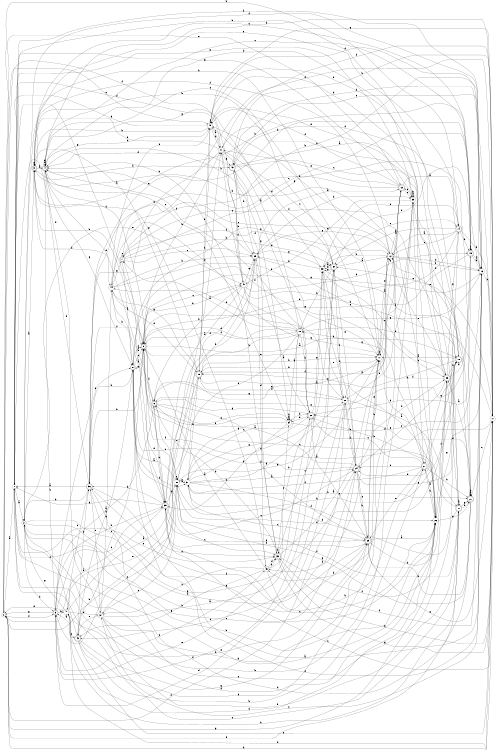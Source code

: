 digraph n39_4 {
__start0 [label="" shape="none"];

rankdir=LR;
size="8,5";

s0 [style="filled", color="black", fillcolor="white" shape="circle", label="0"];
s1 [style="filled", color="black", fillcolor="white" shape="circle", label="1"];
s2 [style="filled", color="black", fillcolor="white" shape="circle", label="2"];
s3 [style="rounded,filled", color="black", fillcolor="white" shape="doublecircle", label="3"];
s4 [style="rounded,filled", color="black", fillcolor="white" shape="doublecircle", label="4"];
s5 [style="rounded,filled", color="black", fillcolor="white" shape="doublecircle", label="5"];
s6 [style="rounded,filled", color="black", fillcolor="white" shape="doublecircle", label="6"];
s7 [style="rounded,filled", color="black", fillcolor="white" shape="doublecircle", label="7"];
s8 [style="rounded,filled", color="black", fillcolor="white" shape="doublecircle", label="8"];
s9 [style="rounded,filled", color="black", fillcolor="white" shape="doublecircle", label="9"];
s10 [style="rounded,filled", color="black", fillcolor="white" shape="doublecircle", label="10"];
s11 [style="filled", color="black", fillcolor="white" shape="circle", label="11"];
s12 [style="filled", color="black", fillcolor="white" shape="circle", label="12"];
s13 [style="rounded,filled", color="black", fillcolor="white" shape="doublecircle", label="13"];
s14 [style="rounded,filled", color="black", fillcolor="white" shape="doublecircle", label="14"];
s15 [style="rounded,filled", color="black", fillcolor="white" shape="doublecircle", label="15"];
s16 [style="filled", color="black", fillcolor="white" shape="circle", label="16"];
s17 [style="filled", color="black", fillcolor="white" shape="circle", label="17"];
s18 [style="filled", color="black", fillcolor="white" shape="circle", label="18"];
s19 [style="rounded,filled", color="black", fillcolor="white" shape="doublecircle", label="19"];
s20 [style="filled", color="black", fillcolor="white" shape="circle", label="20"];
s21 [style="rounded,filled", color="black", fillcolor="white" shape="doublecircle", label="21"];
s22 [style="rounded,filled", color="black", fillcolor="white" shape="doublecircle", label="22"];
s23 [style="rounded,filled", color="black", fillcolor="white" shape="doublecircle", label="23"];
s24 [style="rounded,filled", color="black", fillcolor="white" shape="doublecircle", label="24"];
s25 [style="rounded,filled", color="black", fillcolor="white" shape="doublecircle", label="25"];
s26 [style="filled", color="black", fillcolor="white" shape="circle", label="26"];
s27 [style="rounded,filled", color="black", fillcolor="white" shape="doublecircle", label="27"];
s28 [style="rounded,filled", color="black", fillcolor="white" shape="doublecircle", label="28"];
s29 [style="rounded,filled", color="black", fillcolor="white" shape="doublecircle", label="29"];
s30 [style="filled", color="black", fillcolor="white" shape="circle", label="30"];
s31 [style="filled", color="black", fillcolor="white" shape="circle", label="31"];
s32 [style="rounded,filled", color="black", fillcolor="white" shape="doublecircle", label="32"];
s33 [style="rounded,filled", color="black", fillcolor="white" shape="doublecircle", label="33"];
s34 [style="filled", color="black", fillcolor="white" shape="circle", label="34"];
s35 [style="rounded,filled", color="black", fillcolor="white" shape="doublecircle", label="35"];
s36 [style="rounded,filled", color="black", fillcolor="white" shape="doublecircle", label="36"];
s37 [style="filled", color="black", fillcolor="white" shape="circle", label="37"];
s38 [style="filled", color="black", fillcolor="white" shape="circle", label="38"];
s39 [style="filled", color="black", fillcolor="white" shape="circle", label="39"];
s40 [style="filled", color="black", fillcolor="white" shape="circle", label="40"];
s41 [style="filled", color="black", fillcolor="white" shape="circle", label="41"];
s42 [style="rounded,filled", color="black", fillcolor="white" shape="doublecircle", label="42"];
s43 [style="rounded,filled", color="black", fillcolor="white" shape="doublecircle", label="43"];
s44 [style="filled", color="black", fillcolor="white" shape="circle", label="44"];
s45 [style="filled", color="black", fillcolor="white" shape="circle", label="45"];
s46 [style="filled", color="black", fillcolor="white" shape="circle", label="46"];
s47 [style="filled", color="black", fillcolor="white" shape="circle", label="47"];
s0 -> s1 [label="a"];
s0 -> s14 [label="b"];
s0 -> s45 [label="c"];
s0 -> s21 [label="d"];
s0 -> s13 [label="e"];
s0 -> s5 [label="f"];
s0 -> s26 [label="g"];
s0 -> s30 [label="h"];
s1 -> s2 [label="a"];
s1 -> s24 [label="b"];
s1 -> s21 [label="c"];
s1 -> s26 [label="d"];
s1 -> s33 [label="e"];
s1 -> s16 [label="f"];
s1 -> s9 [label="g"];
s1 -> s10 [label="h"];
s2 -> s3 [label="a"];
s2 -> s26 [label="b"];
s2 -> s26 [label="c"];
s2 -> s5 [label="d"];
s2 -> s40 [label="e"];
s2 -> s16 [label="f"];
s2 -> s24 [label="g"];
s2 -> s24 [label="h"];
s3 -> s4 [label="a"];
s3 -> s42 [label="b"];
s3 -> s15 [label="c"];
s3 -> s44 [label="d"];
s3 -> s14 [label="e"];
s3 -> s12 [label="f"];
s3 -> s3 [label="g"];
s3 -> s9 [label="h"];
s4 -> s4 [label="a"];
s4 -> s5 [label="b"];
s4 -> s15 [label="c"];
s4 -> s17 [label="d"];
s4 -> s4 [label="e"];
s4 -> s35 [label="f"];
s4 -> s8 [label="g"];
s4 -> s45 [label="h"];
s5 -> s6 [label="a"];
s5 -> s35 [label="b"];
s5 -> s35 [label="c"];
s5 -> s32 [label="d"];
s5 -> s8 [label="e"];
s5 -> s46 [label="f"];
s5 -> s0 [label="g"];
s5 -> s47 [label="h"];
s6 -> s7 [label="a"];
s6 -> s35 [label="b"];
s6 -> s30 [label="c"];
s6 -> s34 [label="d"];
s6 -> s12 [label="e"];
s6 -> s25 [label="f"];
s6 -> s28 [label="g"];
s6 -> s33 [label="h"];
s7 -> s8 [label="a"];
s7 -> s17 [label="b"];
s7 -> s29 [label="c"];
s7 -> s17 [label="d"];
s7 -> s7 [label="e"];
s7 -> s32 [label="f"];
s7 -> s22 [label="g"];
s7 -> s32 [label="h"];
s8 -> s9 [label="a"];
s8 -> s36 [label="b"];
s8 -> s33 [label="c"];
s8 -> s16 [label="d"];
s8 -> s9 [label="e"];
s8 -> s31 [label="f"];
s8 -> s12 [label="g"];
s8 -> s43 [label="h"];
s9 -> s10 [label="a"];
s9 -> s40 [label="b"];
s9 -> s40 [label="c"];
s9 -> s18 [label="d"];
s9 -> s11 [label="e"];
s9 -> s6 [label="f"];
s9 -> s8 [label="g"];
s9 -> s41 [label="h"];
s10 -> s11 [label="a"];
s10 -> s39 [label="b"];
s10 -> s2 [label="c"];
s10 -> s42 [label="d"];
s10 -> s19 [label="e"];
s10 -> s7 [label="f"];
s10 -> s26 [label="g"];
s10 -> s24 [label="h"];
s11 -> s12 [label="a"];
s11 -> s2 [label="b"];
s11 -> s4 [label="c"];
s11 -> s46 [label="d"];
s11 -> s12 [label="e"];
s11 -> s8 [label="f"];
s11 -> s20 [label="g"];
s11 -> s11 [label="h"];
s12 -> s13 [label="a"];
s12 -> s38 [label="b"];
s12 -> s36 [label="c"];
s12 -> s16 [label="d"];
s12 -> s22 [label="e"];
s12 -> s16 [label="f"];
s12 -> s29 [label="g"];
s12 -> s45 [label="h"];
s13 -> s14 [label="a"];
s13 -> s46 [label="b"];
s13 -> s39 [label="c"];
s13 -> s11 [label="d"];
s13 -> s41 [label="e"];
s13 -> s45 [label="f"];
s13 -> s1 [label="g"];
s13 -> s4 [label="h"];
s14 -> s12 [label="a"];
s14 -> s15 [label="b"];
s14 -> s38 [label="c"];
s14 -> s17 [label="d"];
s14 -> s12 [label="e"];
s14 -> s32 [label="f"];
s14 -> s27 [label="g"];
s14 -> s9 [label="h"];
s15 -> s16 [label="a"];
s15 -> s32 [label="b"];
s15 -> s16 [label="c"];
s15 -> s28 [label="d"];
s15 -> s6 [label="e"];
s15 -> s15 [label="f"];
s15 -> s9 [label="g"];
s15 -> s36 [label="h"];
s16 -> s8 [label="a"];
s16 -> s17 [label="b"];
s16 -> s37 [label="c"];
s16 -> s42 [label="d"];
s16 -> s42 [label="e"];
s16 -> s33 [label="f"];
s16 -> s9 [label="g"];
s16 -> s3 [label="h"];
s17 -> s9 [label="a"];
s17 -> s18 [label="b"];
s17 -> s35 [label="c"];
s17 -> s47 [label="d"];
s17 -> s32 [label="e"];
s17 -> s41 [label="f"];
s17 -> s45 [label="g"];
s17 -> s0 [label="h"];
s18 -> s7 [label="a"];
s18 -> s19 [label="b"];
s18 -> s31 [label="c"];
s18 -> s30 [label="d"];
s18 -> s44 [label="e"];
s18 -> s9 [label="f"];
s18 -> s16 [label="g"];
s18 -> s28 [label="h"];
s19 -> s3 [label="a"];
s19 -> s11 [label="b"];
s19 -> s5 [label="c"];
s19 -> s20 [label="d"];
s19 -> s47 [label="e"];
s19 -> s45 [label="f"];
s19 -> s44 [label="g"];
s19 -> s11 [label="h"];
s20 -> s21 [label="a"];
s20 -> s38 [label="b"];
s20 -> s43 [label="c"];
s20 -> s5 [label="d"];
s20 -> s44 [label="e"];
s20 -> s0 [label="f"];
s20 -> s6 [label="g"];
s20 -> s24 [label="h"];
s21 -> s21 [label="a"];
s21 -> s22 [label="b"];
s21 -> s9 [label="c"];
s21 -> s31 [label="d"];
s21 -> s45 [label="e"];
s21 -> s30 [label="f"];
s21 -> s22 [label="g"];
s21 -> s45 [label="h"];
s22 -> s23 [label="a"];
s22 -> s25 [label="b"];
s22 -> s17 [label="c"];
s22 -> s36 [label="d"];
s22 -> s28 [label="e"];
s22 -> s22 [label="f"];
s22 -> s30 [label="g"];
s22 -> s22 [label="h"];
s23 -> s15 [label="a"];
s23 -> s10 [label="b"];
s23 -> s24 [label="c"];
s23 -> s21 [label="d"];
s23 -> s12 [label="e"];
s23 -> s11 [label="f"];
s23 -> s14 [label="g"];
s23 -> s4 [label="h"];
s24 -> s6 [label="a"];
s24 -> s20 [label="b"];
s24 -> s25 [label="c"];
s24 -> s23 [label="d"];
s24 -> s32 [label="e"];
s24 -> s8 [label="f"];
s24 -> s16 [label="g"];
s24 -> s25 [label="h"];
s25 -> s26 [label="a"];
s25 -> s23 [label="b"];
s25 -> s31 [label="c"];
s25 -> s35 [label="d"];
s25 -> s17 [label="e"];
s25 -> s36 [label="f"];
s25 -> s11 [label="g"];
s25 -> s11 [label="h"];
s26 -> s19 [label="a"];
s26 -> s27 [label="b"];
s26 -> s35 [label="c"];
s26 -> s47 [label="d"];
s26 -> s1 [label="e"];
s26 -> s23 [label="f"];
s26 -> s22 [label="g"];
s26 -> s3 [label="h"];
s27 -> s26 [label="a"];
s27 -> s22 [label="b"];
s27 -> s28 [label="c"];
s27 -> s24 [label="d"];
s27 -> s25 [label="e"];
s27 -> s31 [label="f"];
s27 -> s18 [label="g"];
s27 -> s12 [label="h"];
s28 -> s29 [label="a"];
s28 -> s26 [label="b"];
s28 -> s25 [label="c"];
s28 -> s34 [label="d"];
s28 -> s5 [label="e"];
s28 -> s4 [label="f"];
s28 -> s38 [label="g"];
s28 -> s34 [label="h"];
s29 -> s13 [label="a"];
s29 -> s30 [label="b"];
s29 -> s23 [label="c"];
s29 -> s46 [label="d"];
s29 -> s4 [label="e"];
s29 -> s35 [label="f"];
s29 -> s38 [label="g"];
s29 -> s39 [label="h"];
s30 -> s8 [label="a"];
s30 -> s31 [label="b"];
s30 -> s37 [label="c"];
s30 -> s10 [label="d"];
s30 -> s30 [label="e"];
s30 -> s6 [label="f"];
s30 -> s11 [label="g"];
s30 -> s10 [label="h"];
s31 -> s24 [label="a"];
s31 -> s22 [label="b"];
s31 -> s30 [label="c"];
s31 -> s32 [label="d"];
s31 -> s28 [label="e"];
s31 -> s26 [label="f"];
s31 -> s20 [label="g"];
s31 -> s19 [label="h"];
s32 -> s12 [label="a"];
s32 -> s18 [label="b"];
s32 -> s33 [label="c"];
s32 -> s45 [label="d"];
s32 -> s38 [label="e"];
s32 -> s20 [label="f"];
s32 -> s38 [label="g"];
s32 -> s3 [label="h"];
s33 -> s12 [label="a"];
s33 -> s4 [label="b"];
s33 -> s34 [label="c"];
s33 -> s42 [label="d"];
s33 -> s17 [label="e"];
s33 -> s23 [label="f"];
s33 -> s17 [label="g"];
s33 -> s33 [label="h"];
s34 -> s18 [label="a"];
s34 -> s35 [label="b"];
s34 -> s4 [label="c"];
s34 -> s16 [label="d"];
s34 -> s34 [label="e"];
s34 -> s9 [label="f"];
s34 -> s31 [label="g"];
s34 -> s34 [label="h"];
s35 -> s0 [label="a"];
s35 -> s36 [label="b"];
s35 -> s24 [label="c"];
s35 -> s4 [label="d"];
s35 -> s9 [label="e"];
s35 -> s25 [label="f"];
s35 -> s1 [label="g"];
s35 -> s30 [label="h"];
s36 -> s1 [label="a"];
s36 -> s9 [label="b"];
s36 -> s33 [label="c"];
s36 -> s4 [label="d"];
s36 -> s37 [label="e"];
s36 -> s9 [label="f"];
s36 -> s25 [label="g"];
s36 -> s2 [label="h"];
s37 -> s38 [label="a"];
s37 -> s39 [label="b"];
s37 -> s29 [label="c"];
s37 -> s1 [label="d"];
s37 -> s43 [label="e"];
s37 -> s21 [label="f"];
s37 -> s44 [label="g"];
s37 -> s11 [label="h"];
s38 -> s32 [label="a"];
s38 -> s29 [label="b"];
s38 -> s23 [label="c"];
s38 -> s14 [label="d"];
s38 -> s20 [label="e"];
s38 -> s22 [label="f"];
s38 -> s4 [label="g"];
s38 -> s24 [label="h"];
s39 -> s39 [label="a"];
s39 -> s27 [label="b"];
s39 -> s13 [label="c"];
s39 -> s20 [label="d"];
s39 -> s1 [label="e"];
s39 -> s19 [label="f"];
s39 -> s40 [label="g"];
s39 -> s39 [label="h"];
s40 -> s35 [label="a"];
s40 -> s6 [label="b"];
s40 -> s41 [label="c"];
s40 -> s15 [label="d"];
s40 -> s29 [label="e"];
s40 -> s0 [label="f"];
s40 -> s11 [label="g"];
s40 -> s10 [label="h"];
s41 -> s18 [label="a"];
s41 -> s29 [label="b"];
s41 -> s11 [label="c"];
s41 -> s1 [label="d"];
s41 -> s36 [label="e"];
s41 -> s3 [label="f"];
s41 -> s42 [label="g"];
s41 -> s39 [label="h"];
s42 -> s23 [label="a"];
s42 -> s17 [label="b"];
s42 -> s26 [label="c"];
s42 -> s4 [label="d"];
s42 -> s28 [label="e"];
s42 -> s40 [label="f"];
s42 -> s34 [label="g"];
s42 -> s29 [label="h"];
s43 -> s5 [label="a"];
s43 -> s36 [label="b"];
s43 -> s17 [label="c"];
s43 -> s13 [label="d"];
s43 -> s9 [label="e"];
s43 -> s2 [label="f"];
s43 -> s25 [label="g"];
s43 -> s27 [label="h"];
s44 -> s35 [label="a"];
s44 -> s29 [label="b"];
s44 -> s15 [label="c"];
s44 -> s45 [label="d"];
s44 -> s19 [label="e"];
s44 -> s26 [label="f"];
s44 -> s7 [label="g"];
s44 -> s8 [label="h"];
s45 -> s41 [label="a"];
s45 -> s3 [label="b"];
s45 -> s45 [label="c"];
s45 -> s16 [label="d"];
s45 -> s39 [label="e"];
s45 -> s19 [label="f"];
s45 -> s1 [label="g"];
s45 -> s41 [label="h"];
s46 -> s9 [label="a"];
s46 -> s28 [label="b"];
s46 -> s37 [label="c"];
s46 -> s33 [label="d"];
s46 -> s3 [label="e"];
s46 -> s33 [label="f"];
s46 -> s43 [label="g"];
s46 -> s27 [label="h"];
s47 -> s41 [label="a"];
s47 -> s21 [label="b"];
s47 -> s36 [label="c"];
s47 -> s37 [label="d"];
s47 -> s0 [label="e"];
s47 -> s43 [label="f"];
s47 -> s2 [label="g"];
s47 -> s25 [label="h"];

}